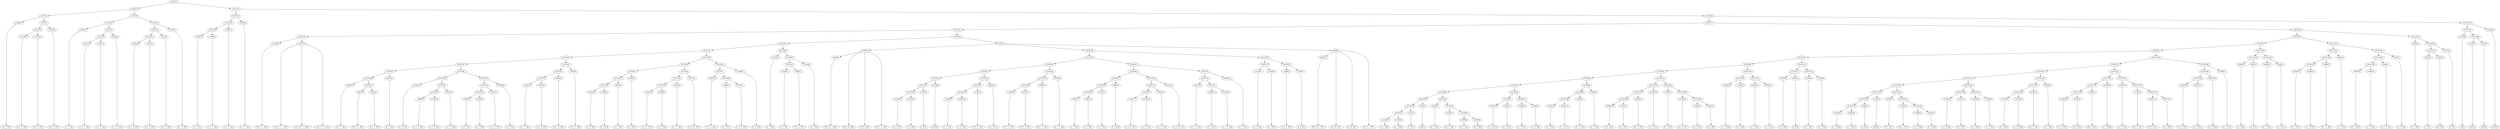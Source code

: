 digraph sample{
"L1909(0)"->"[D  F  G](0)"
"L-2176(0)"->"[D  E  F  G](0)"
"L-2176(1)"->"[D  E  F  G](1)"
"L5315(4)"->"L-2176(0)"
"L5315(4)"->"L-2176(1)"
"L-2176(2)"->"[D  E  F  G](2)"
"L5315(3)"->"L5315(4)"
"L5315(3)"->"L-2176(2)"
"L5315(2)"->"L1909(0)"
"L5315(2)"->"L5315(3)"
"L3456(0)"->"[C  E  G](0)"
"L3541(0)"->"[C  D  E  G](0)"
"L3541(1)"->"[C  D  E  G](1)"
"L5315(8)"->"L3541(0)"
"L5315(8)"->"L3541(1)"
"L3541(2)"->"[C  D  E  G](2)"
"L5315(7)"->"L5315(8)"
"L5315(7)"->"L3541(2)"
"L5315(6)"->"L3456(0)"
"L5315(6)"->"L5315(7)"
"L3814(0)"->"[D  F  G  B](0)"
"L3814(1)"->"[D  F  G  B](1)"
"L5315(11)"->"L3814(0)"
"L5315(11)"->"L3814(1)"
"L3814(2)"->"[D  F  G  B](2)"
"L5315(10)"->"L5315(11)"
"L5315(10)"->"L3814(2)"
"L3814(3)"->"[D  F  G  B](3)"
"L5315(9)"->"L5315(10)"
"L5315(9)"->"L3814(3)"
"L5315(5)"->"L5315(6)"
"L5315(5)"->"L5315(9)"
"L5315(1)"->"L5315(2)"
"L5315(1)"->"L5315(5)"
"L3456(1)"->"[C  E  G](1)"
"L3389(0)"->"[C  E  F  G](0)"
"L5315(15)"->"L3456(1)"
"L5315(15)"->"L3389(0)"
"L3389(1)"->"[C  E  F  G](1)"
"L5315(14)"->"L5315(15)"
"L5315(14)"->"L3389(1)"
"L3389(2)"->"[C  E  F  G](2)"
"L5315(13)"->"L5315(14)"
"L5315(13)"->"L3389(2)"
"L-2194(0)"->"[Cis  E  G  A](0)"
"L-2237(0)"->"[Cis  E  F  G  A](0)"
"L-2237(0)"->"[Cis  Dis  E  G  A](0)"
"L-2237(0)"->"[Cis  E  F  G  A](1)"
"L5315(19)"->"L-2194(0)"
"L5315(19)"->"L-2237(0)"
"L4786(0)"->"[D  E  F  A](0)"
"L2837(0)"->"[Cis  D  F  A](0)"
"L4463(0)"->"[D  F  A  B](0)"
"L5315(27)"->"L2837(0)"
"L5315(27)"->"L4463(0)"
"L5315(26)"->"L4786(0)"
"L5315(26)"->"L5315(27)"
"L2057(0)"->"[D  F  A](0)"
"L5315(25)"->"L5315(26)"
"L5315(25)"->"L2057(0)"
"L3456(2)"->"[C  E  G](2)"
"L4098(0)"->"[C  E  G  B](0)"
"L-2160(0)"->"[E  F  G  B](0)"
"L5315(31)"->"L4098(0)"
"L5315(31)"->"L-2160(0)"
"L3814(4)"->"[D  F  G  B](4)"
"L5315(30)"->"L5315(31)"
"L5315(30)"->"L3814(4)"
"L5315(29)"->"L3456(2)"
"L5315(29)"->"L5315(30)"
"L3456(3)"->"[C  E  G](3)"
"L3456(4)"->"[C  E  G](4)"
"L5315(34)"->"L3456(3)"
"L5315(34)"->"L3456(4)"
"L3541(3)"->"[C  D  E  G](3)"
"L5315(33)"->"L5315(34)"
"L5315(33)"->"L3541(3)"
"L3456(5)"->"[C  E  G](5)"
"L5315(32)"->"L5315(33)"
"L5315(32)"->"L3456(5)"
"L5315(28)"->"L5315(29)"
"L5315(28)"->"L5315(32)"
"L5315(24)"->"L5315(25)"
"L5315(24)"->"L5315(28)"
"L-2160(1)"->"[E  F  G  B](1)"
"L3814(5)"->"[D  F  G  B](5)"
"L5315(37)"->"L-2160(1)"
"L5315(37)"->"L3814(5)"
"L5069(0)"->"[Cis  F  G  B](0)"
"L5315(36)"->"L5315(37)"
"L5315(36)"->"L5069(0)"
"L3814(6)"->"[D  F  G  B](6)"
"L5315(35)"->"L5315(36)"
"L5315(35)"->"L3814(6)"
"L5315(23)"->"L5315(24)"
"L5315(23)"->"L5315(35)"
"L3042(0)"->"[C  F  G](0)"
"L4600(0)"->"[F  G  B](0)"
"L5315(42)"->"L3042(0)"
"L5315(42)"->"L4600(0)"
"L4425(0)"->"[F  G  A](0)"
"L5315(41)"->"L5315(42)"
"L5315(41)"->"L4425(0)"
"L4600(1)"->"[F  G  B](1)"
"L5315(40)"->"L5315(41)"
"L5315(40)"->"L4600(1)"
"L3541(4)"->"[C  D  E  G](4)"
"L3456(6)"->"[C  E  G](6)"
"L5315(45)"->"L3541(4)"
"L5315(45)"->"L3456(6)"
"L2812(0)"->"[C  E  G  A](0)"
"L5315(44)"->"L5315(45)"
"L5315(44)"->"L2812(0)"
"L3001(0)"->"[C  E  Fis  G](0)"
"L5315(43)"->"L5315(44)"
"L5315(43)"->"L3001(0)"
"L5315(39)"->"L5315(40)"
"L5315(39)"->"L5315(43)"
"L2812(1)"->"[C  E  G  A](1)"
"L3456(7)"->"[C  E  G](7)"
"L3541(5)"->"[C  D  E  G](5)"
"L5315(48)"->"L3456(7)"
"L5315(48)"->"L3541(5)"
"L5315(47)"->"L2812(1)"
"L5315(47)"->"L5315(48)"
"L3456(8)"->"[C  E  G](8)"
"L5315(46)"->"L5315(47)"
"L5315(46)"->"L3456(8)"
"L5315(38)"->"L5315(39)"
"L5315(38)"->"L5315(46)"
"L5315(22)"->"L5315(23)"
"L5315(22)"->"L5315(38)"
"L-2164(0)"->"[E  G  B](0)"
"L-2164(1)"->"[E  G  B](1)"
"L4098(1)"->"[C  E  G  B](1)"
"L5315(51)"->"L-2164(1)"
"L5315(51)"->"L4098(1)"
"L-2164(2)"->"[E  G  B](2)"
"L5315(50)"->"L5315(51)"
"L5315(50)"->"L-2164(2)"
"L5315(49)"->"L-2164(0)"
"L5315(49)"->"L5315(50)"
"L5315(21)"->"L5315(22)"
"L5315(21)"->"L5315(49)"
"L4856(0)"->"[Dis  Fis  A  B](0)"
"L4898(0)"->"[Dis  Ais  B](0)"
"L4898(0)"->"[C  Dis  B](0)"
"L4898(0)"->"L4856(0)"
"L4898(0)"->"[Fis  G  A  B](0)"
"L-2164(3)"->"[E  G  B](3)"
"L-2164(4)"->"[E  G  B](4)"
"L5315(58)"->"L-2164(3)"
"L5315(58)"->"L-2164(4)"
"L3727(0)"->"[E  G](0)"
"L5315(57)"->"L5315(58)"
"L5315(57)"->"L3727(0)"
"L3138(0)"->"[rest](0)"
"L5315(56)"->"L5315(57)"
"L5315(56)"->"L3138(0)"
"L3456(9)"->"[C  E  G](9)"
"L3456(10)"->"[C  E  G](10)"
"L5315(61)"->"L3456(9)"
"L5315(61)"->"L3456(10)"
"L3541(6)"->"[C  D  E  G](6)"
"L5315(60)"->"L5315(61)"
"L5315(60)"->"L3541(6)"
"L3456(11)"->"[C  E  G](11)"
"L5315(59)"->"L5315(60)"
"L5315(59)"->"L3456(11)"
"L5315(55)"->"L5315(56)"
"L5315(55)"->"L5315(59)"
"L-2160(2)"->"[E  F  G  B](2)"
"L3814(7)"->"[D  F  G  B](7)"
"L5315(64)"->"L-2160(2)"
"L5315(64)"->"L3814(7)"
"L5069(1)"->"[Cis  F  G  B](1)"
"L5315(63)"->"L5315(64)"
"L5315(63)"->"L5069(1)"
"L3814(8)"->"[D  F  G  B](8)"
"L5315(62)"->"L5315(63)"
"L5315(62)"->"L3814(8)"
"L5315(54)"->"L5315(55)"
"L5315(54)"->"L5315(62)"
"L3042(1)"->"[C  F  G](1)"
"L4600(2)"->"[F  G  B](2)"
"L5315(69)"->"L3042(1)"
"L5315(69)"->"L4600(2)"
"L4425(1)"->"[F  G  A](1)"
"L5315(68)"->"L5315(69)"
"L5315(68)"->"L4425(1)"
"L4600(3)"->"[F  G  B](3)"
"L5315(67)"->"L5315(68)"
"L5315(67)"->"L4600(3)"
"L3541(7)"->"[C  D  E  G](7)"
"L3456(12)"->"[C  E  G](12)"
"L5315(72)"->"L3541(7)"
"L5315(72)"->"L3456(12)"
"L2812(2)"->"[C  E  G  A](2)"
"L5315(71)"->"L5315(72)"
"L5315(71)"->"L2812(2)"
"L3001(1)"->"[C  E  Fis  G](1)"
"L5315(70)"->"L5315(71)"
"L5315(70)"->"L3001(1)"
"L5315(66)"->"L5315(67)"
"L5315(66)"->"L5315(70)"
"L2812(3)"->"[C  E  G  A](3)"
"L3456(13)"->"[C  E  G](13)"
"L3541(8)"->"[C  D  E  G](8)"
"L5315(75)"->"L3456(13)"
"L5315(75)"->"L3541(8)"
"L5315(74)"->"L2812(3)"
"L5315(74)"->"L5315(75)"
"L3456(14)"->"[C  E  G](14)"
"L5315(73)"->"L5315(74)"
"L5315(73)"->"L3456(14)"
"L5315(65)"->"L5315(66)"
"L5315(65)"->"L5315(73)"
"L5315(53)"->"L5315(54)"
"L5315(53)"->"L5315(65)"
"L-2164(5)"->"[E  G  B](5)"
"L-2164(6)"->"[E  G  B](6)"
"L5315(77)"->"L-2164(5)"
"L5315(77)"->"L-2164(6)"
"L4098(2)"->"[C  E  G  B](2)"
"L-2164(7)"->"[E  G  B](7)"
"L5315(78)"->"L4098(2)"
"L5315(78)"->"L-2164(7)"
"L5315(76)"->"L5315(77)"
"L5315(76)"->"L5315(78)"
"L5315(52)"->"L5315(53)"
"L5315(52)"->"L5315(76)"
"L4856(1)"->"[Dis  Fis  A  B](1)"
"L4898(1)"->"[Dis  Ais  B](1)"
"L4898(1)"->"[C  Dis  B](1)"
"L4898(1)"->"L4856(1)"
"L4898(1)"->"[Fis  G  A  B](1)"
"L5207(0)"->"L4898(0)"
"L5207(0)"->"L5315(52)"
"L5207(0)"->"L4898(1)"
"L5315(20)"->"L5315(21)"
"L5315(20)"->"L5207(0)"
"L5315(18)"->"L5315(19)"
"L5315(18)"->"L5315(20)"
"L-2164(8)"->"[E  G  B](8)"
"L-2164(9)"->"[E  G  B](9)"
"L5315(91)"->"L-2164(8)"
"L5315(91)"->"L-2164(9)"
"L3727(1)"->"[E  G](1)"
"L5315(90)"->"L5315(91)"
"L5315(90)"->"L3727(1)"
"L3138(1)"->"[rest](1)"
"L5315(89)"->"L5315(90)"
"L5315(89)"->"L3138(1)"
"L1909(1)"->"[D  F  G](1)"
"L3183(0)"->"[Cis  E  G](0)"
"L1909(2)"->"[D  F  G](2)"
"L2361(0)"->"[D  G  B](0)"
"L5315(94)"->"L1909(2)"
"L5315(94)"->"L2361(0)"
"L5315(93)"->"L3183(0)"
"L5315(93)"->"L5315(94)"
"L5315(92)"->"L1909(1)"
"L5315(92)"->"L5315(93)"
"L5315(88)"->"L5315(89)"
"L5315(88)"->"L5315(92)"
"L3456(15)"->"[C  E  G](15)"
"L2361(1)"->"[D  G  B](1)"
"L5315(96)"->"L3456(15)"
"L5315(96)"->"L2361(1)"
"L3456(16)"->"[C  E  G](16)"
"L3288(0)"->"[C  G  A](0)"
"L5315(97)"->"L3456(16)"
"L5315(97)"->"L3288(0)"
"L5315(95)"->"L5315(96)"
"L5315(95)"->"L5315(97)"
"L5315(87)"->"L5315(88)"
"L5315(87)"->"L5315(95)"
"L2361(2)"->"[D  G  B](2)"
"L3456(17)"->"[C  E  G](17)"
"L5315(100)"->"L2361(2)"
"L5315(100)"->"L3456(17)"
"L3183(1)"->"[Cis  E  G](1)"
"L5315(99)"->"L5315(100)"
"L5315(99)"->"L3183(1)"
"L1909(3)"->"[D  F  G](3)"
"L5315(98)"->"L5315(99)"
"L5315(98)"->"L1909(3)"
"L5315(86)"->"L5315(87)"
"L5315(86)"->"L5315(98)"
"L3456(18)"->"[C  E  G](18)"
"L2361(3)"->"[D  G  B](3)"
"L5315(104)"->"L3456(18)"
"L5315(104)"->"L2361(3)"
"L2080(0)"->"[Dis  G  B](0)"
"L5315(103)"->"L5315(104)"
"L5315(103)"->"L2080(0)"
"L3456(19)"->"[C  E  G](19)"
"L5315(102)"->"L5315(103)"
"L5315(102)"->"L3456(19)"
"L1909(4)"->"[D  F  G](4)"
"L3183(2)"->"[Cis  E  G](2)"
"L1909(5)"->"[D  F  G](5)"
"L2361(4)"->"[D  G  B](4)"
"L5315(107)"->"L1909(5)"
"L5315(107)"->"L2361(4)"
"L5315(106)"->"L3183(2)"
"L5315(106)"->"L5315(107)"
"L5315(105)"->"L1909(4)"
"L5315(105)"->"L5315(106)"
"L5315(101)"->"L5315(102)"
"L5315(101)"->"L5315(105)"
"L5315(85)"->"L5315(86)"
"L5315(85)"->"L5315(101)"
"L3456(20)"->"[C  E  G](20)"
"L2361(5)"->"[D  G  B](5)"
"L5315(109)"->"L3456(20)"
"L5315(109)"->"L2361(5)"
"L3456(21)"->"[C  E  G](21)"
"L3288(1)"->"[C  G  A](1)"
"L5315(110)"->"L3456(21)"
"L5315(110)"->"L3288(1)"
"L5315(108)"->"L5315(109)"
"L5315(108)"->"L5315(110)"
"L5315(84)"->"L5315(85)"
"L5315(84)"->"L5315(108)"
"L2693(0)"->"[C  D  B](0)"
"L4935(0)"->"[D  E](0)"
"L5315(112)"->"L2693(0)"
"L5315(112)"->"L4935(0)"
"L1909(6)"->"[D  F  G](6)"
"L3265(0)"->"[G  A  B](0)"
"L5315(113)"->"L1909(6)"
"L5315(113)"->"L3265(0)"
"L5315(111)"->"L5315(112)"
"L5315(111)"->"L5315(113)"
"L5315(83)"->"L5315(84)"
"L5315(83)"->"L5315(111)"
"L3456(22)"->"[C  E  G](22)"
"L3456(23)"->"[C  E  G](23)"
"L5315(121)"->"L3456(22)"
"L5315(121)"->"L3456(23)"
"L3266(0)"->"[C  E](0)"
"L5315(120)"->"L5315(121)"
"L5315(120)"->"L3266(0)"
"L3138(2)"->"[rest](2)"
"L5315(119)"->"L5315(120)"
"L5315(119)"->"L3138(2)"
"L1909(7)"->"[D  F  G](7)"
"L3183(3)"->"[Cis  E  G](3)"
"L1909(8)"->"[D  F  G](8)"
"L2361(6)"->"[D  G  B](6)"
"L5315(124)"->"L1909(8)"
"L5315(124)"->"L2361(6)"
"L5315(123)"->"L3183(3)"
"L5315(123)"->"L5315(124)"
"L5315(122)"->"L1909(7)"
"L5315(122)"->"L5315(123)"
"L5315(118)"->"L5315(119)"
"L5315(118)"->"L5315(122)"
"L3456(24)"->"[C  E  G](24)"
"L2361(7)"->"[D  G  B](7)"
"L5315(126)"->"L3456(24)"
"L5315(126)"->"L2361(7)"
"L3456(25)"->"[C  E  G](25)"
"L3288(2)"->"[C  G  A](2)"
"L5315(127)"->"L3456(25)"
"L5315(127)"->"L3288(2)"
"L5315(125)"->"L5315(126)"
"L5315(125)"->"L5315(127)"
"L5315(117)"->"L5315(118)"
"L5315(117)"->"L5315(125)"
"L2361(8)"->"[D  G  B](8)"
"L3456(26)"->"[C  E  G](26)"
"L5315(130)"->"L2361(8)"
"L5315(130)"->"L3456(26)"
"L3183(4)"->"[Cis  E  G](4)"
"L5315(129)"->"L5315(130)"
"L5315(129)"->"L3183(4)"
"L1909(9)"->"[D  F  G](9)"
"L5315(128)"->"L5315(129)"
"L5315(128)"->"L1909(9)"
"L5315(116)"->"L5315(117)"
"L5315(116)"->"L5315(128)"
"L3456(27)"->"[C  E  G](27)"
"L2361(9)"->"[D  G  B](9)"
"L5315(134)"->"L3456(27)"
"L5315(134)"->"L2361(9)"
"L2080(1)"->"[Dis  G  B](1)"
"L5315(133)"->"L5315(134)"
"L5315(133)"->"L2080(1)"
"L3456(28)"->"[C  E  G](28)"
"L5315(132)"->"L5315(133)"
"L5315(132)"->"L3456(28)"
"L1909(10)"->"[D  F  G](10)"
"L3183(5)"->"[Cis  E  G](5)"
"L1909(11)"->"[D  F  G](11)"
"L2361(10)"->"[D  G  B](10)"
"L5315(137)"->"L1909(11)"
"L5315(137)"->"L2361(10)"
"L5315(136)"->"L3183(5)"
"L5315(136)"->"L5315(137)"
"L5315(135)"->"L1909(10)"
"L5315(135)"->"L5315(136)"
"L5315(131)"->"L5315(132)"
"L5315(131)"->"L5315(135)"
"L5315(115)"->"L5315(116)"
"L5315(115)"->"L5315(131)"
"L3456(29)"->"[C  E  G](29)"
"L2361(11)"->"[D  G  B](11)"
"L5315(140)"->"L3456(29)"
"L5315(140)"->"L2361(11)"
"L3456(30)"->"[C  E  G](30)"
"L5315(139)"->"L5315(140)"
"L5315(139)"->"L3456(30)"
"L3288(3)"->"[C  G  A](3)"
"L5315(138)"->"L5315(139)"
"L5315(138)"->"L3288(3)"
"L5315(114)"->"L5315(115)"
"L5315(114)"->"L5315(138)"
"L5315(82)"->"L5315(83)"
"L5315(82)"->"L5315(114)"
"L2693(1)"->"[C  D  B](1)"
"L4935(1)"->"[D  E](1)"
"L5315(142)"->"L2693(1)"
"L5315(142)"->"L4935(1)"
"L1909(12)"->"[D  F  G](12)"
"L3265(1)"->"[G  A  B](1)"
"L5315(143)"->"L1909(12)"
"L5315(143)"->"L3265(1)"
"L5315(141)"->"L5315(142)"
"L5315(141)"->"L5315(143)"
"L5315(81)"->"L5315(82)"
"L5315(81)"->"L5315(141)"
"L3456(31)"->"[C  E  G](31)"
"L3456(32)"->"[C  E  G](32)"
"L5315(147)"->"L3456(31)"
"L5315(147)"->"L3456(32)"
"L2956(0)"->"[D  F  G  A](0)"
"L5315(146)"->"L5315(147)"
"L5315(146)"->"L2956(0)"
"L4600(4)"->"[F  G  B](4)"
"L5315(145)"->"L5315(146)"
"L5315(145)"->"L4600(4)"
"L3456(33)"->"[C  E  G](33)"
"L3456(34)"->"[C  E  G](34)"
"L5315(150)"->"L3456(33)"
"L5315(150)"->"L3456(34)"
"L2956(1)"->"[D  F  G  A](1)"
"L5315(149)"->"L5315(150)"
"L5315(149)"->"L2956(1)"
"L4600(5)"->"[F  G  B](5)"
"L5315(148)"->"L5315(149)"
"L5315(148)"->"L4600(5)"
"L5315(144)"->"L5315(145)"
"L5315(144)"->"L5315(148)"
"L5315(80)"->"L5315(81)"
"L5315(80)"->"L5315(144)"
"L3852(0)"->"[C  E  B](0)"
"L3266(1)"->"[C  E](1)"
"L2584(0)"->"[Dis  G](0)"
"L5315(153)"->"L3266(1)"
"L5315(153)"->"L2584(0)"
"L3727(2)"->"[E  G](2)"
"L5315(152)"->"L5315(153)"
"L5315(152)"->"L3727(2)"
"L5315(151)"->"L3852(0)"
"L5315(151)"->"L5315(152)"
"L5315(79)"->"L5315(80)"
"L5315(79)"->"L5315(151)"
"L5315(17)"->"L5315(18)"
"L5315(17)"->"L5315(79)"
"L3471(0)"->"[C](0)"
"L3138(3)"->"[rest](3)"
"L3138(4)"->"[rest](4)"
"L5315(156)"->"L3138(3)"
"L5315(156)"->"L3138(4)"
"L5315(155)"->"L3471(0)"
"L5315(155)"->"L5315(156)"
"L3138(5)"->"[rest](5)"
"L5315(154)"->"L5315(155)"
"L5315(154)"->"L3138(5)"
"L5315(16)"->"L5315(17)"
"L5315(16)"->"L5315(154)"
"L5315(12)"->"L5315(13)"
"L5315(12)"->"L5315(16)"
"L5315(0)"->"L5315(1)"
"L5315(0)"->"L5315(12)"
{rank = min; "L5315(0)"}
{rank = same; "L5315(1)"; "L5315(12)";}
{rank = same; "L5315(2)"; "L5315(5)"; "L5315(13)"; "L5315(16)";}
{rank = same; "L1909(0)"; "L5315(3)"; "L5315(6)"; "L5315(9)"; "L5315(14)"; "L3389(2)"; "L5315(17)"; "L5315(154)";}
{rank = same; "L5315(4)"; "L-2176(2)"; "L3456(0)"; "L5315(7)"; "L5315(10)"; "L3814(3)"; "L5315(15)"; "L3389(1)"; "L5315(18)"; "L5315(79)"; "L5315(155)"; "L3138(5)";}
{rank = same; "L-2176(0)"; "L-2176(1)"; "L5315(8)"; "L3541(2)"; "L5315(11)"; "L3814(2)"; "L3456(1)"; "L3389(0)"; "L5315(19)"; "L5315(20)"; "L5315(80)"; "L5315(151)"; "L3471(0)"; "L5315(156)";}
{rank = same; "L3541(0)"; "L3541(1)"; "L3814(0)"; "L3814(1)"; "L-2194(0)"; "L-2237(0)"; "L5315(21)"; "L5207(0)"; "L5315(81)"; "L5315(144)"; "L3852(0)"; "L5315(152)"; "L3138(3)"; "L3138(4)";}
{rank = same; "L5315(22)"; "L5315(49)"; "L4898(0)"; "L5315(52)"; "L4898(1)"; "L5315(82)"; "L5315(141)"; "L5315(145)"; "L5315(148)"; "L5315(153)"; "L3727(2)";}
{rank = same; "L5315(23)"; "L5315(38)"; "L-2164(0)"; "L5315(50)"; "L4856(0)"; "L5315(53)"; "L5315(76)"; "L4856(1)"; "L5315(83)"; "L5315(114)"; "L5315(142)"; "L5315(143)"; "L5315(146)"; "L4600(4)"; "L5315(149)"; "L4600(5)"; "L3266(1)"; "L2584(0)";}
{rank = same; "L5315(24)"; "L5315(35)"; "L5315(39)"; "L5315(46)"; "L5315(51)"; "L-2164(2)"; "L5315(54)"; "L5315(65)"; "L5315(77)"; "L5315(78)"; "L5315(84)"; "L5315(111)"; "L5315(115)"; "L5315(138)"; "L2693(1)"; "L4935(1)"; "L1909(12)"; "L3265(1)"; "L5315(147)"; "L2956(0)"; "L5315(150)"; "L2956(1)";}
{rank = same; "L5315(25)"; "L5315(28)"; "L5315(36)"; "L3814(6)"; "L5315(40)"; "L5315(43)"; "L5315(47)"; "L3456(8)"; "L-2164(1)"; "L4098(1)"; "L5315(55)"; "L5315(62)"; "L5315(66)"; "L5315(73)"; "L-2164(5)"; "L-2164(6)"; "L4098(2)"; "L-2164(7)"; "L5315(85)"; "L5315(108)"; "L5315(112)"; "L5315(113)"; "L5315(116)"; "L5315(131)"; "L5315(139)"; "L3288(3)"; "L3456(31)"; "L3456(32)"; "L3456(33)"; "L3456(34)";}
{rank = same; "L5315(26)"; "L2057(0)"; "L5315(29)"; "L5315(32)"; "L5315(37)"; "L5069(0)"; "L5315(41)"; "L4600(1)"; "L5315(44)"; "L3001(0)"; "L2812(1)"; "L5315(48)"; "L5315(56)"; "L5315(59)"; "L5315(63)"; "L3814(8)"; "L5315(67)"; "L5315(70)"; "L5315(74)"; "L3456(14)"; "L5315(86)"; "L5315(101)"; "L5315(109)"; "L5315(110)"; "L2693(0)"; "L4935(0)"; "L1909(6)"; "L3265(0)"; "L5315(117)"; "L5315(128)"; "L5315(132)"; "L5315(135)"; "L5315(140)"; "L3456(30)";}
{rank = same; "L4786(0)"; "L5315(27)"; "L3456(2)"; "L5315(30)"; "L5315(33)"; "L3456(5)"; "L-2160(1)"; "L3814(5)"; "L5315(42)"; "L4425(0)"; "L5315(45)"; "L2812(0)"; "L3456(7)"; "L3541(5)"; "L5315(57)"; "L3138(0)"; "L5315(60)"; "L3456(11)"; "L5315(64)"; "L5069(1)"; "L5315(68)"; "L4600(3)"; "L5315(71)"; "L3001(1)"; "L2812(3)"; "L5315(75)"; "L5315(87)"; "L5315(98)"; "L5315(102)"; "L5315(105)"; "L3456(20)"; "L2361(5)"; "L3456(21)"; "L3288(1)"; "L5315(118)"; "L5315(125)"; "L5315(129)"; "L1909(9)"; "L5315(133)"; "L3456(28)"; "L1909(10)"; "L5315(136)"; "L3456(29)"; "L2361(11)";}
{rank = same; "L2837(0)"; "L4463(0)"; "L5315(31)"; "L3814(4)"; "L5315(34)"; "L3541(3)"; "L3042(0)"; "L4600(0)"; "L3541(4)"; "L3456(6)"; "L5315(58)"; "L3727(0)"; "L5315(61)"; "L3541(6)"; "L-2160(2)"; "L3814(7)"; "L5315(69)"; "L4425(1)"; "L5315(72)"; "L2812(2)"; "L3456(13)"; "L3541(8)"; "L5315(88)"; "L5315(95)"; "L5315(99)"; "L1909(3)"; "L5315(103)"; "L3456(19)"; "L1909(4)"; "L5315(106)"; "L5315(119)"; "L5315(122)"; "L5315(126)"; "L5315(127)"; "L5315(130)"; "L3183(4)"; "L5315(134)"; "L2080(1)"; "L3183(5)"; "L5315(137)";}
{rank = same; "L4098(0)"; "L-2160(0)"; "L3456(3)"; "L3456(4)"; "L-2164(3)"; "L-2164(4)"; "L3456(9)"; "L3456(10)"; "L3042(1)"; "L4600(2)"; "L3541(7)"; "L3456(12)"; "L5315(89)"; "L5315(92)"; "L5315(96)"; "L5315(97)"; "L5315(100)"; "L3183(1)"; "L5315(104)"; "L2080(0)"; "L3183(2)"; "L5315(107)"; "L5315(120)"; "L3138(2)"; "L1909(7)"; "L5315(123)"; "L3456(24)"; "L2361(7)"; "L3456(25)"; "L3288(2)"; "L2361(8)"; "L3456(26)"; "L3456(27)"; "L2361(9)"; "L1909(11)"; "L2361(10)";}
{rank = same; "L5315(90)"; "L3138(1)"; "L1909(1)"; "L5315(93)"; "L3456(15)"; "L2361(1)"; "L3456(16)"; "L3288(0)"; "L2361(2)"; "L3456(17)"; "L3456(18)"; "L2361(3)"; "L1909(5)"; "L2361(4)"; "L5315(121)"; "L3266(0)"; "L3183(3)"; "L5315(124)";}
{rank = same; "L5315(91)"; "L3727(1)"; "L3183(0)"; "L5315(94)"; "L3456(22)"; "L3456(23)"; "L1909(8)"; "L2361(6)";}
{rank = same; "L-2164(8)"; "L-2164(9)"; "L1909(2)"; "L2361(0)";}
{rank = max; "[C  D  B](0)"; "[C  D  B](1)"; "[C  D  E  G](0)"; "[C  D  E  G](1)"; "[C  D  E  G](2)"; "[C  D  E  G](3)"; "[C  D  E  G](4)"; "[C  D  E  G](5)"; "[C  D  E  G](6)"; "[C  D  E  G](7)"; "[C  D  E  G](8)"; "[C  Dis  B](0)"; "[C  Dis  B](1)"; "[C  E  B](0)"; "[C  E  F  G](0)"; "[C  E  F  G](1)"; "[C  E  F  G](2)"; "[C  E  Fis  G](0)"; "[C  E  Fis  G](1)"; "[C  E  G  A](0)"; "[C  E  G  A](1)"; "[C  E  G  A](2)"; "[C  E  G  A](3)"; "[C  E  G  B](0)"; "[C  E  G  B](1)"; "[C  E  G  B](2)"; "[C  E  G](0)"; "[C  E  G](1)"; "[C  E  G](10)"; "[C  E  G](11)"; "[C  E  G](12)"; "[C  E  G](13)"; "[C  E  G](14)"; "[C  E  G](15)"; "[C  E  G](16)"; "[C  E  G](17)"; "[C  E  G](18)"; "[C  E  G](19)"; "[C  E  G](2)"; "[C  E  G](20)"; "[C  E  G](21)"; "[C  E  G](22)"; "[C  E  G](23)"; "[C  E  G](24)"; "[C  E  G](25)"; "[C  E  G](26)"; "[C  E  G](27)"; "[C  E  G](28)"; "[C  E  G](29)"; "[C  E  G](3)"; "[C  E  G](30)"; "[C  E  G](31)"; "[C  E  G](32)"; "[C  E  G](33)"; "[C  E  G](34)"; "[C  E  G](4)"; "[C  E  G](5)"; "[C  E  G](6)"; "[C  E  G](7)"; "[C  E  G](8)"; "[C  E  G](9)"; "[C  E](0)"; "[C  E](1)"; "[C  F  G](0)"; "[C  F  G](1)"; "[C  G  A](0)"; "[C  G  A](1)"; "[C  G  A](2)"; "[C  G  A](3)"; "[C](0)"; "[Cis  D  F  A](0)"; "[Cis  Dis  E  G  A](0)"; "[Cis  E  F  G  A](0)"; "[Cis  E  F  G  A](1)"; "[Cis  E  G  A](0)"; "[Cis  E  G](0)"; "[Cis  E  G](1)"; "[Cis  E  G](2)"; "[Cis  E  G](3)"; "[Cis  E  G](4)"; "[Cis  E  G](5)"; "[Cis  F  G  B](0)"; "[Cis  F  G  B](1)"; "[D  E  F  A](0)"; "[D  E  F  G](0)"; "[D  E  F  G](1)"; "[D  E  F  G](2)"; "[D  E](0)"; "[D  E](1)"; "[D  F  A  B](0)"; "[D  F  A](0)"; "[D  F  G  A](0)"; "[D  F  G  A](1)"; "[D  F  G  B](0)"; "[D  F  G  B](1)"; "[D  F  G  B](2)"; "[D  F  G  B](3)"; "[D  F  G  B](4)"; "[D  F  G  B](5)"; "[D  F  G  B](6)"; "[D  F  G  B](7)"; "[D  F  G  B](8)"; "[D  F  G](0)"; "[D  F  G](1)"; "[D  F  G](10)"; "[D  F  G](11)"; "[D  F  G](12)"; "[D  F  G](2)"; "[D  F  G](3)"; "[D  F  G](4)"; "[D  F  G](5)"; "[D  F  G](6)"; "[D  F  G](7)"; "[D  F  G](8)"; "[D  F  G](9)"; "[D  G  B](0)"; "[D  G  B](1)"; "[D  G  B](10)"; "[D  G  B](11)"; "[D  G  B](2)"; "[D  G  B](3)"; "[D  G  B](4)"; "[D  G  B](5)"; "[D  G  B](6)"; "[D  G  B](7)"; "[D  G  B](8)"; "[D  G  B](9)"; "[Dis  Ais  B](0)"; "[Dis  Ais  B](1)"; "[Dis  Fis  A  B](0)"; "[Dis  Fis  A  B](1)"; "[Dis  G  B](0)"; "[Dis  G  B](1)"; "[Dis  G](0)"; "[E  F  G  B](0)"; "[E  F  G  B](1)"; "[E  F  G  B](2)"; "[E  G  B](0)"; "[E  G  B](1)"; "[E  G  B](2)"; "[E  G  B](3)"; "[E  G  B](4)"; "[E  G  B](5)"; "[E  G  B](6)"; "[E  G  B](7)"; "[E  G  B](8)"; "[E  G  B](9)"; "[E  G](0)"; "[E  G](1)"; "[E  G](2)"; "[F  G  A](0)"; "[F  G  A](1)"; "[F  G  B](0)"; "[F  G  B](1)"; "[F  G  B](2)"; "[F  G  B](3)"; "[F  G  B](4)"; "[F  G  B](5)"; "[Fis  G  A  B](0)"; "[Fis  G  A  B](1)"; "[G  A  B](0)"; "[G  A  B](1)"; "[rest](0)"; "[rest](1)"; "[rest](2)"; "[rest](3)"; "[rest](4)"; "[rest](5)";}
}
